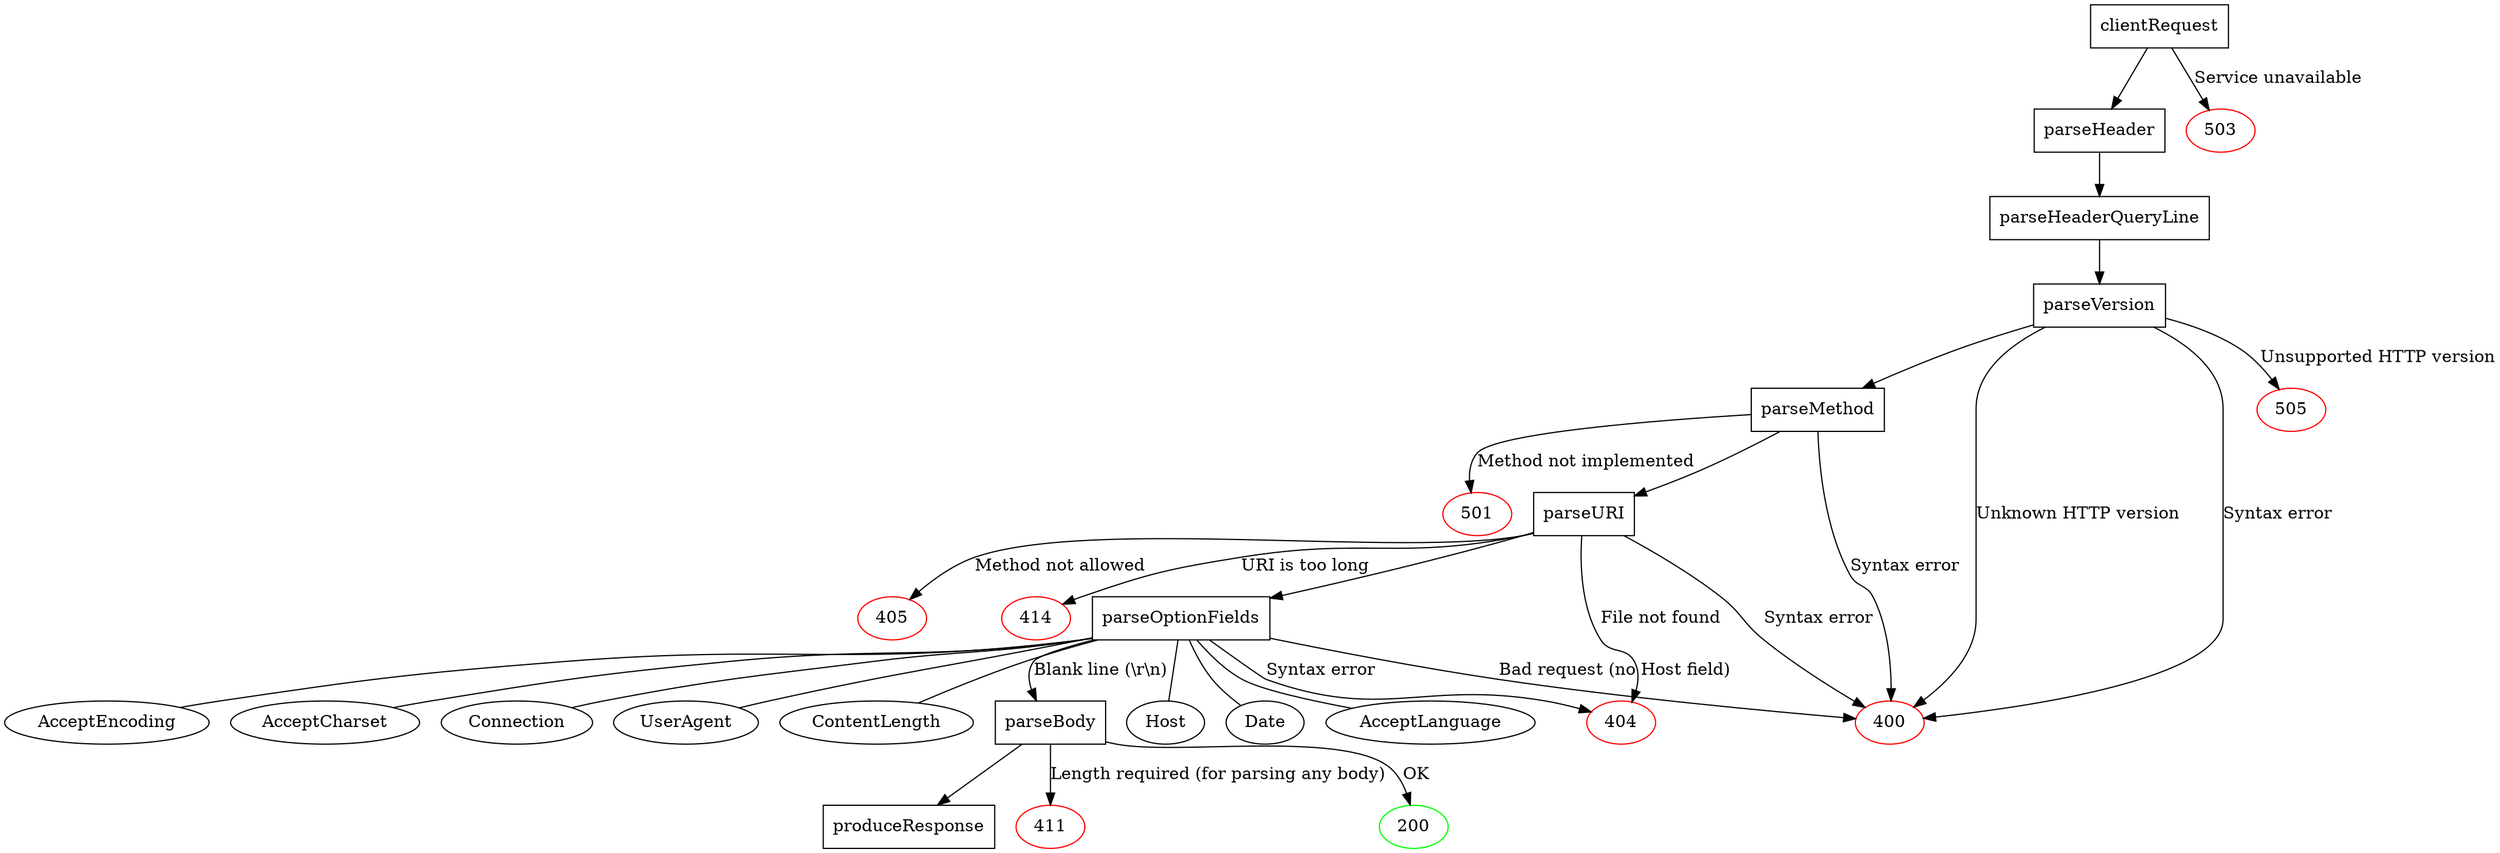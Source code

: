 digraph HTTP_parsing_logic {
	// *** STYLING OPTIONS ***
	// Main steps are put in boxes
	clientRequest [shape=box];
	parseHeader [shape=box];
	parseHeaderQueryLine [shape=box];
	parseVersion [shape=box];
	parseMethod [shape=box];
	parseURI [shape=box];
	parseOptionFields [shape=box];
	parseBody [shape=box];
	produceResponse [shape=box];

	// Error codes (4** and 5**) are in red
	400 [color=red];
	404 [color=red];
	405 [color=red];
	411 [color=red];
	414 [color=red];
	501 [color=red];
	503 [color=red];
	505 [color=red];

	// OK codes (2**) are in green
	200 [color=green];

	// *** GRAPH DEFINITION ***
	// Origin data: HTTP request from the client
	clientRequest -> parseHeader;
	clientRequest -> 503 [label="Service unavailable"]; // Not here?

	// The header is parsed in two time: the query line, and the option fields
	parseHeader -> parseHeaderQueryLine;

	parseHeaderQueryLine -> parseVersion
	parseVersion -> 505 [label="Unsupported HTTP version"];
	parseVersion -> 400 [label="Unknown HTTP version"]; // Use 505 code instead?
	parseVersion -> 400 [label="Syntax error"] // ?
	
	parseVersion -> parseMethod
	parseMethod -> 501 [label="Method not implemented"];
	parseMethod -> 400 [label="Syntax error"];

	parseMethod -> parseURI
	parseURI -> 405 [label="Method not allowed"]; // Not allowed for the given ressource
	parseURI -> 404 [label="File not found"];
	parseURI -> 414 [label="URI is too long"];
	parseURI -> 400 [label="Syntax error"];

	// If the query line is valid, options fields are then parsed
	parseURI -> parseOptionFields;

	// There may be a syntax error in any recognized field
	// Unknwon fields are simply ignored (much better portability in limited time)
	parseOptionFields -> 404 [label="Syntax error"];
	parseOptionFields -> 400 [label="Bad request (no Host field)"];

	parseOptionFields -> Host [dir=none]; // Required?

	parseOptionFields -> Date [dir=none];
	parseOptionFields -> AcceptLanguage [dir=none];
	parseOptionFields -> AcceptEncoding [dir=none];
	parseOptionFields -> AcceptCharset [dir=none];
	parseOptionFields -> Connection [dir=none];
	parseOptionFields -> UserAgent [dir=none]; // Useless?
	parseOptionFields -> ContentLength [dir=none]; // TODO: throw an error if too long?

	// TODO: throw and error if the header is too long?

	// Once all the option fields have been parsed, wait for a blank line, and parse the body
	parseOptionFields -> parseBody [label="Blank line (\\r\\n)"];

	// Require a ContentLength in order to parse any body ??
	parseBody -> 411 [label="Length required (for parsing any body)"];

	// If no mistake was found, produce a valid answer
	parseBody -> 200 [label="OK"]

	// Finally, when the request is fully parsed, produce the HTTP response
	parseBody -> produceResponse
	
}
